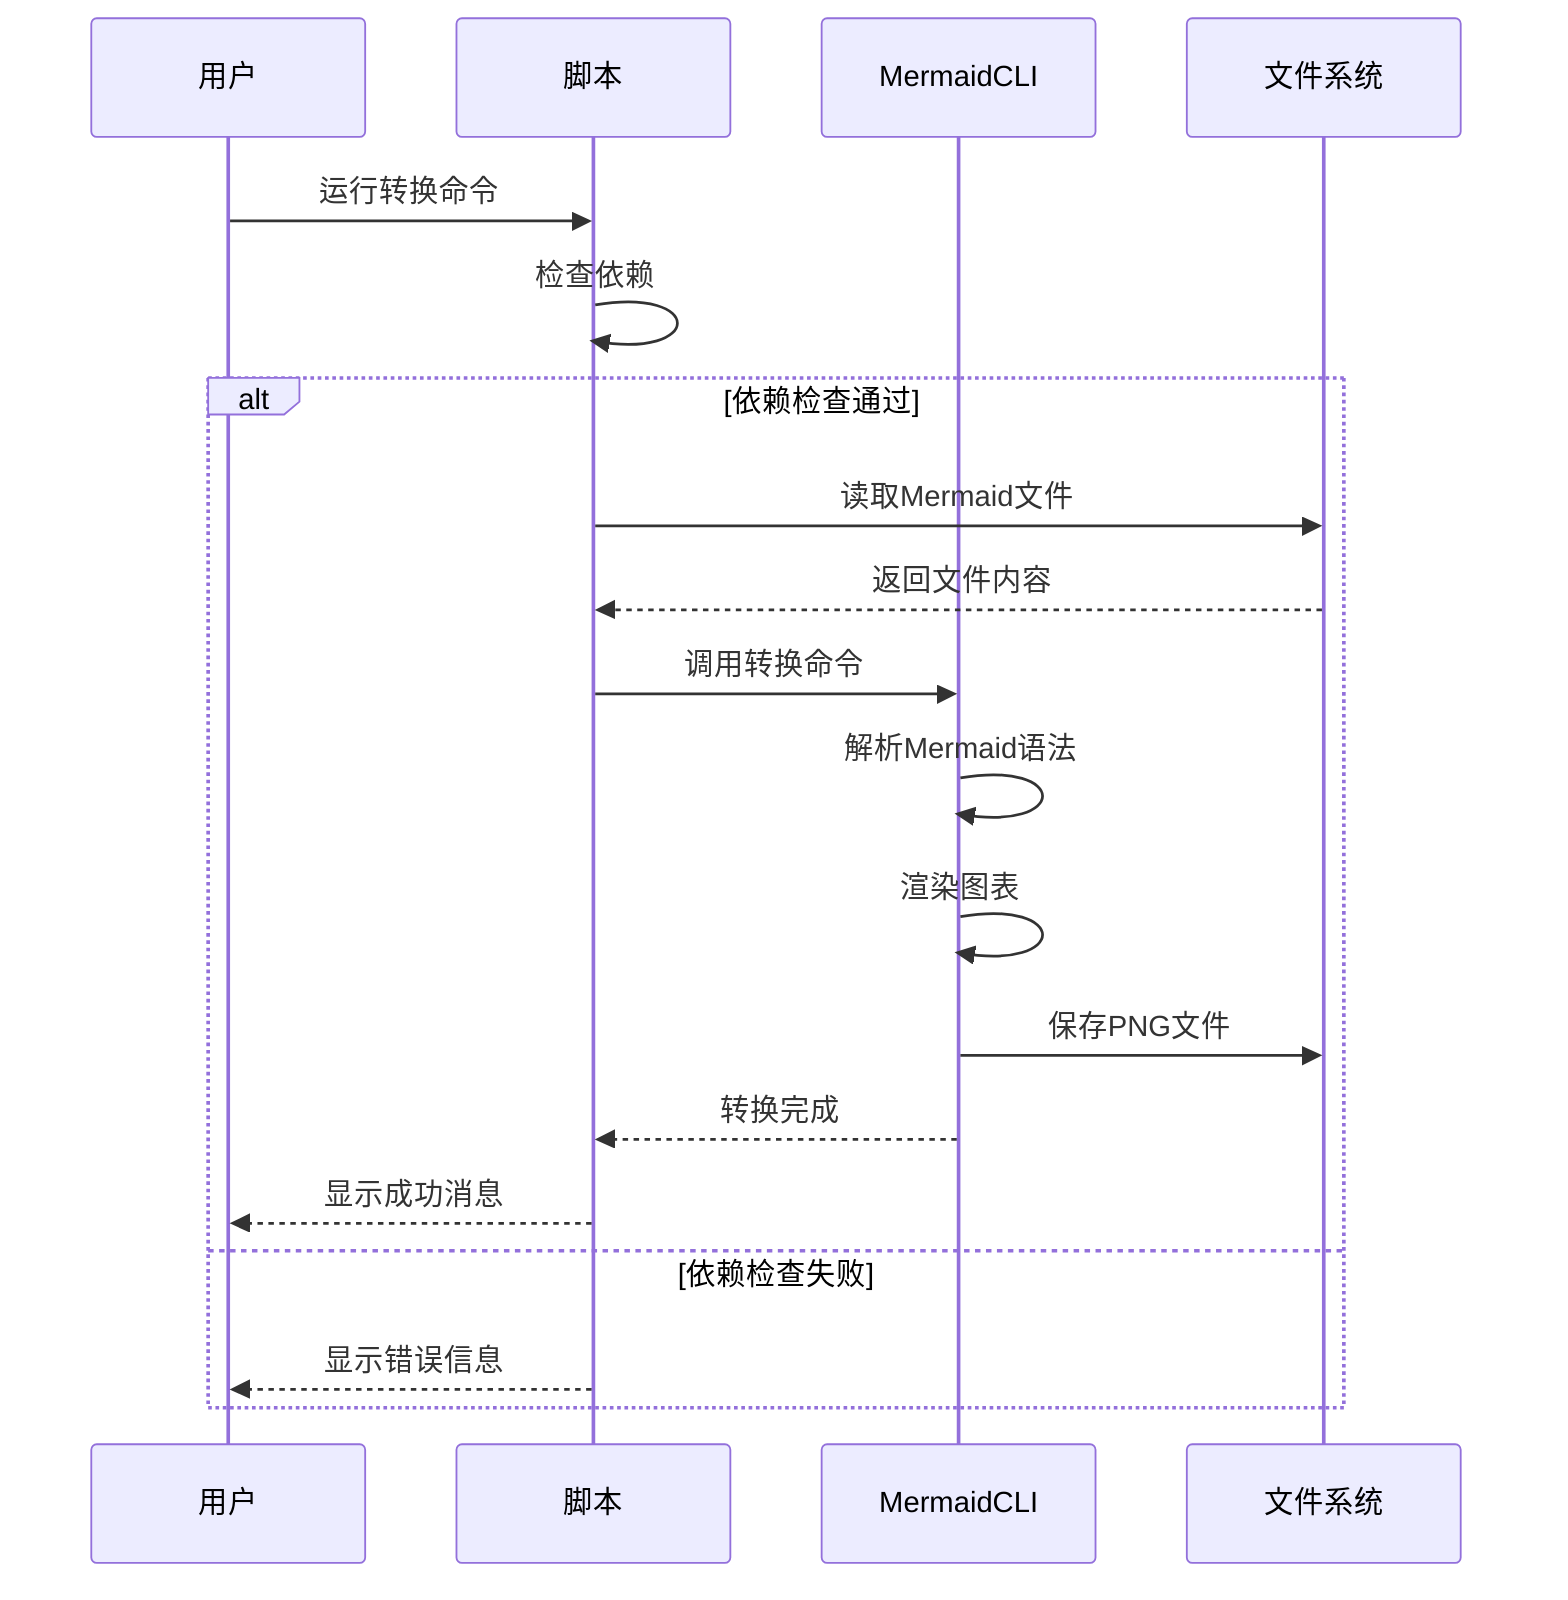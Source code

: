 sequenceDiagram
    participant 用户
    participant 脚本
    participant MermaidCLI
    participant 文件系统
    
    用户->>脚本: 运行转换命令
    脚本->>脚本: 检查依赖
    
    alt 依赖检查通过
        脚本->>文件系统: 读取Mermaid文件
        文件系统-->>脚本: 返回文件内容
        脚本->>MermaidCLI: 调用转换命令
        MermaidCLI->>MermaidCLI: 解析Mermaid语法
        MermaidCLI->>MermaidCLI: 渲染图表
        MermaidCLI->>文件系统: 保存PNG文件
        MermaidCLI-->>脚本: 转换完成
        脚本-->>用户: 显示成功消息
    else 依赖检查失败
        脚本-->>用户: 显示错误信息
    end